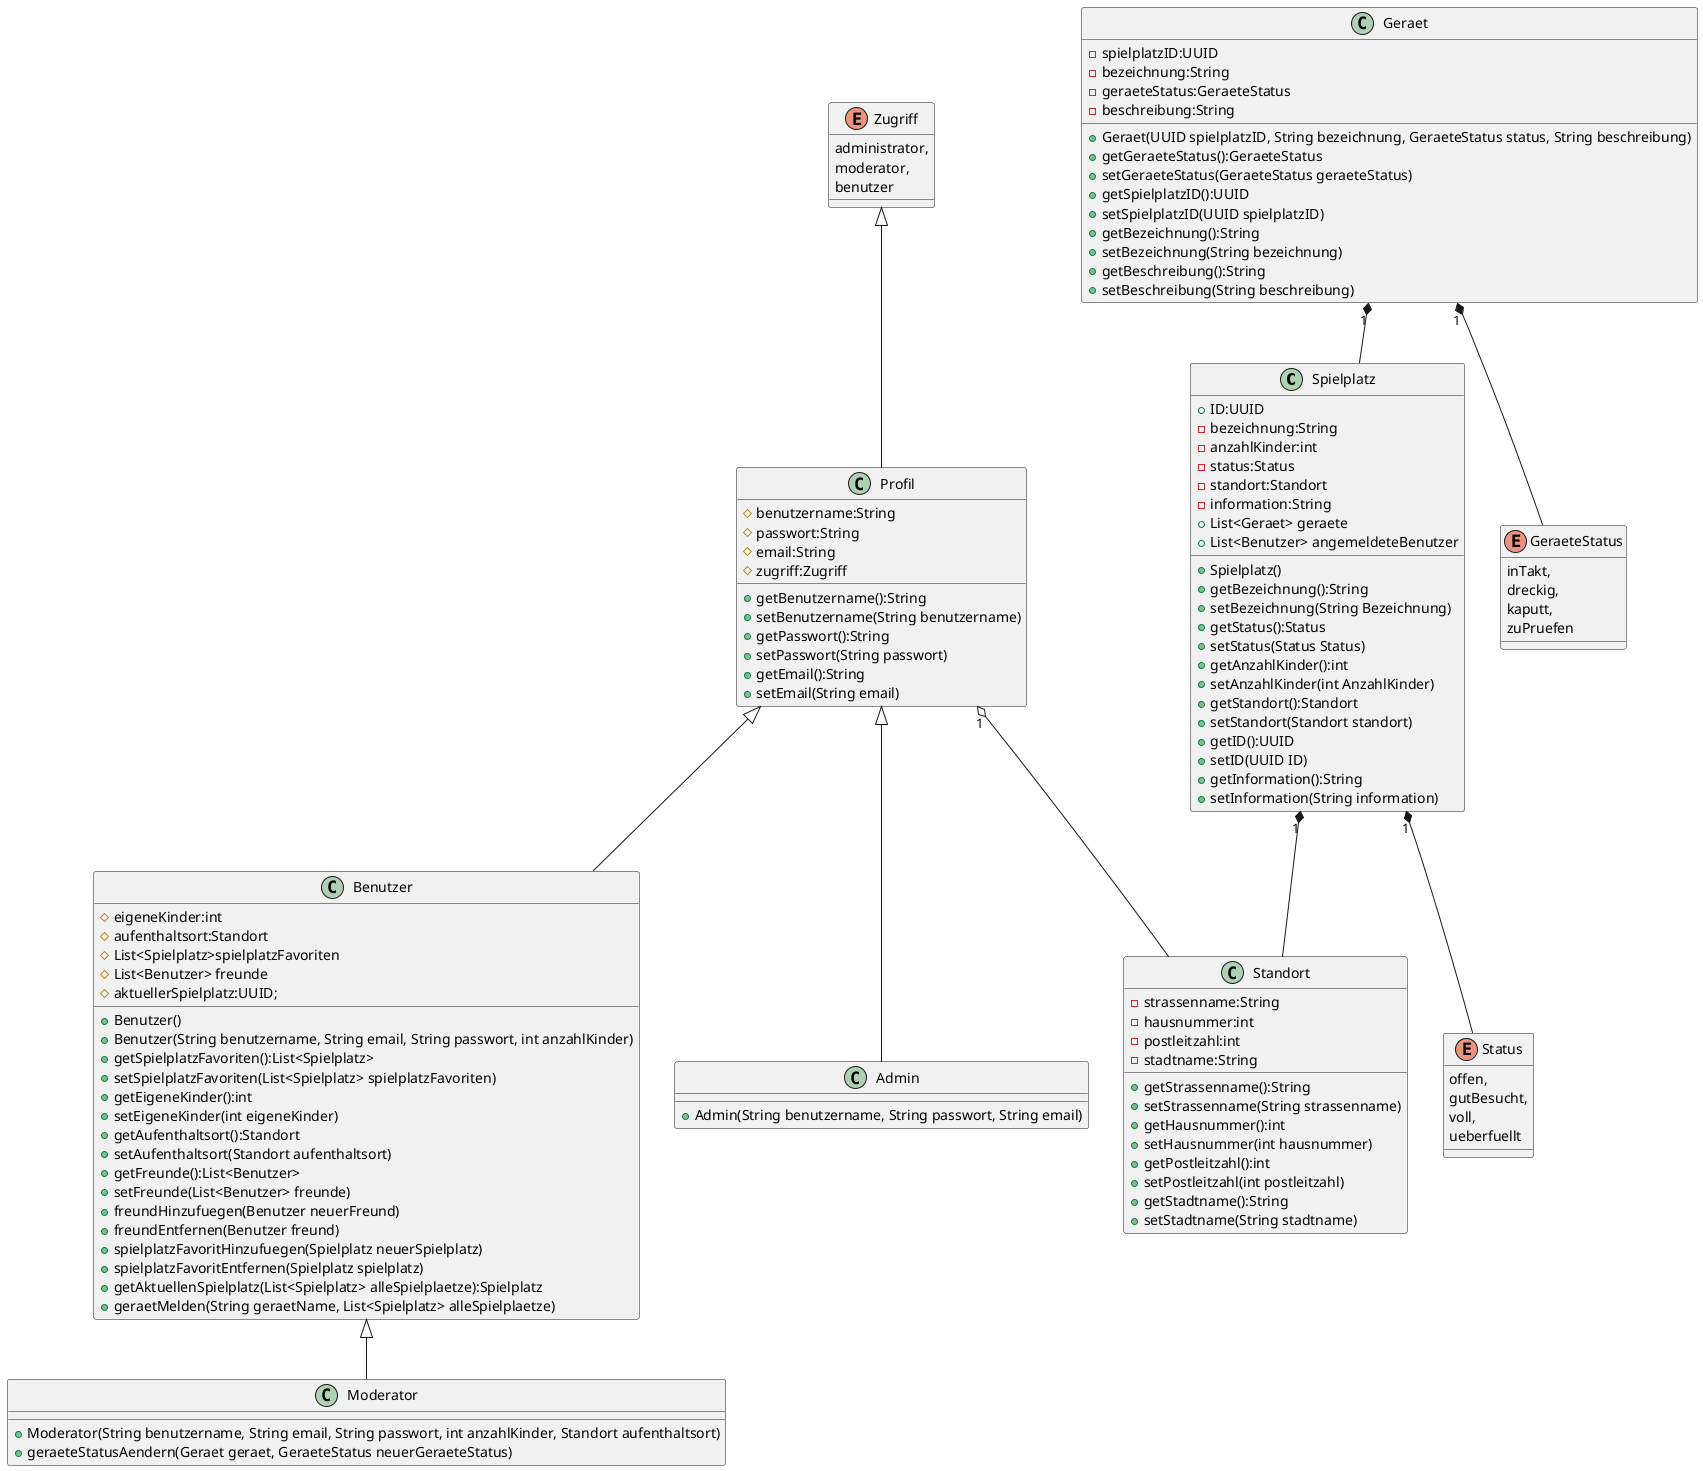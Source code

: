 @startuml
class Spielplatz {
  +ID:UUID
  -bezeichnung:String
  -anzahlKinder:int
  -status:Status
  -standort:Standort
  -information:String
  +List<Geraet> geraete
  +List<Benutzer> angemeldeteBenutzer

  +Spielplatz()
  +getBezeichnung():String
  +setBezeichnung(String Bezeichnung)
  +getStatus():Status
  +setStatus(Status Status)
  +getAnzahlKinder():int
  +setAnzahlKinder(int AnzahlKinder)
  +getStandort():Standort
  +setStandort(Standort standort)
  +getID():UUID
  +setID(UUID ID)
  +getInformation():String
  +setInformation(String information)
}

class Standort{
 -strassenname:String
 -hausnummer:int
 -postleitzahl:int
 -stadtname:String

 +getStrassenname():String
 +setStrassenname(String strassenname)
 +getHausnummer():int
 +setHausnummer(int hausnummer)
 +getPostleitzahl():int
 +setPostleitzahl(int postleitzahl)
 +getStadtname():String
 +setStadtname(String stadtname)
}

class Geraet{
-spielplatzID:UUID
-bezeichnung:String
-geraeteStatus:GeraeteStatus
-beschreibung:String

+Geraet(UUID spielplatzID, String bezeichnung, GeraeteStatus status, String beschreibung)
+getGeraeteStatus():GeraeteStatus
+setGeraeteStatus(GeraeteStatus geraeteStatus)
+getSpielplatzID():UUID
+setSpielplatzID(UUID spielplatzID)
+getBezeichnung():String
+setBezeichnung(String bezeichnung)
+getBeschreibung():String
+setBeschreibung(String beschreibung)
}
enum GeraeteStatus{
 inTakt,
 dreckig,
 kaputt,
 zuPruefen
}
enum Status{
 offen,
 gutBesucht,
 voll,
 ueberfuellt
}
enum Zugriff{
 administrator,
 moderator,
 benutzer
}

class Profil{
#benutzername:String
#passwort:String
#email:String
#zugriff:Zugriff

+getBenutzername():String
+setBenutzername(String benutzername)
+getPasswort():String
+setPasswort(String passwort)
+getEmail():String
+setEmail(String email)
}

class Benutzer{
#eigeneKinder:int
#aufenthaltsort:Standort
#List<Spielplatz>spielplatzFavoriten
#List<Benutzer> freunde
#aktuellerSpielplatz:UUID;

+Benutzer()
+Benutzer(String benutzername, String email, String passwort, int anzahlKinder)
+getSpielplatzFavoriten():List<Spielplatz>
+setSpielplatzFavoriten(List<Spielplatz> spielplatzFavoriten)
+getEigeneKinder():int
+setEigeneKinder(int eigeneKinder)
+getAufenthaltsort():Standort
+setAufenthaltsort(Standort aufenthaltsort)
+getFreunde():List<Benutzer>
+setFreunde(List<Benutzer> freunde)
+freundHinzufuegen(Benutzer neuerFreund)
+freundEntfernen(Benutzer freund)
+spielplatzFavoritHinzufuegen(Spielplatz neuerSpielplatz)
+spielplatzFavoritEntfernen(Spielplatz spielplatz)
+getAktuellenSpielplatz(List<Spielplatz> alleSpielplaetze):Spielplatz
+geraetMelden(String geraetName, List<Spielplatz> alleSpielplaetze)
}

class Admin{
+Admin(String benutzername, String passwort, String email)
}

class Moderator{
+Moderator(String benutzername, String email, String passwort, int anzahlKinder, Standort aufenthaltsort)
+geraeteStatusAendern(Geraet geraet, GeraeteStatus neuerGeraeteStatus)
}

Profil <|--Benutzer
Profil <|--Admin
Benutzer <|--Moderator
Spielplatz "1" *-- Standort
Spielplatz "1" *-- Status
Profil "1" o-- Standort
Zugriff <|-- Profil
Geraet "1" *-- Spielplatz
Geraet "1" *-- GeraeteStatus
@enduml
